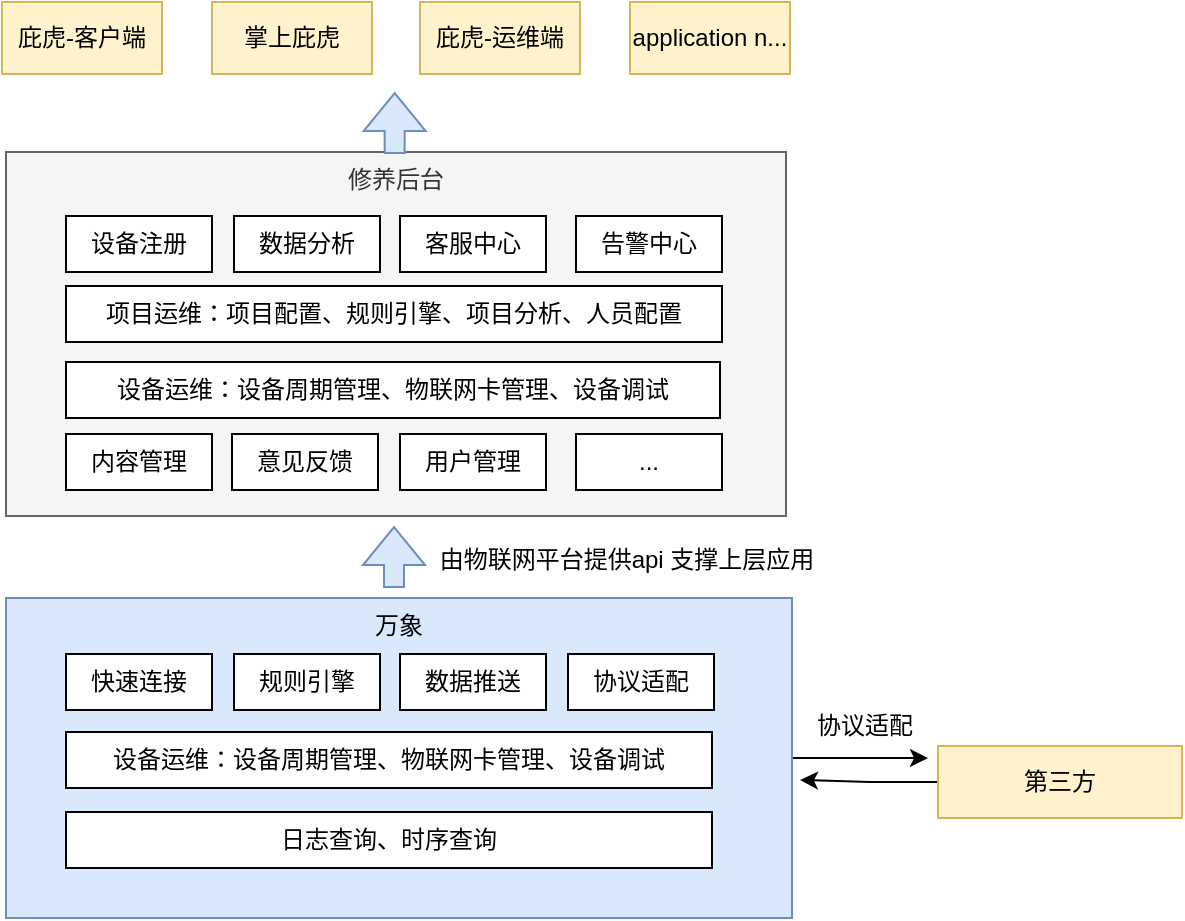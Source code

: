 <mxfile version="15.8.2" type="github">
  <diagram id="9CLesrmSoFptZDxhMz3D" name="Page-1">
    <mxGraphModel dx="983" dy="530" grid="0" gridSize="10" guides="1" tooltips="1" connect="1" arrows="1" fold="1" page="1" pageScale="1" pageWidth="827" pageHeight="1169" math="0" shadow="0">
      <root>
        <mxCell id="0" />
        <mxCell id="1" parent="0" />
        <mxCell id="JV1jPT64m68JZ7gGfdCl-6" style="edgeStyle=orthogonalEdgeStyle;rounded=0;orthogonalLoop=1;jettySize=auto;html=1;shape=flexArrow;fillColor=#dae8fc;strokeColor=#6c8ebf;" edge="1" parent="1">
          <mxGeometry relative="1" as="geometry">
            <mxPoint x="344" y="380" as="sourcePoint" />
            <mxPoint x="344" y="349" as="targetPoint" />
          </mxGeometry>
        </mxCell>
        <mxCell id="JV1jPT64m68JZ7gGfdCl-19" style="edgeStyle=orthogonalEdgeStyle;rounded=0;orthogonalLoop=1;jettySize=auto;html=1;" edge="1" parent="1" source="JV1jPT64m68JZ7gGfdCl-1">
          <mxGeometry relative="1" as="geometry">
            <mxPoint x="611" y="465" as="targetPoint" />
          </mxGeometry>
        </mxCell>
        <mxCell id="JV1jPT64m68JZ7gGfdCl-1" value="万象" style="rounded=0;whiteSpace=wrap;html=1;fillColor=#dae8fc;strokeColor=#6c8ebf;align=center;verticalAlign=top;" vertex="1" parent="1">
          <mxGeometry x="150" y="385" width="393" height="160" as="geometry" />
        </mxCell>
        <mxCell id="JV1jPT64m68JZ7gGfdCl-2" value="修养后台" style="rounded=0;whiteSpace=wrap;html=1;fillColor=#f5f5f5;strokeColor=#666666;fontColor=#333333;verticalAlign=top;" vertex="1" parent="1">
          <mxGeometry x="150" y="162" width="390" height="182" as="geometry" />
        </mxCell>
        <mxCell id="JV1jPT64m68JZ7gGfdCl-3" value="庇虎-客户端" style="rounded=0;whiteSpace=wrap;html=1;fillColor=#fff2cc;strokeColor=#d6b656;" vertex="1" parent="1">
          <mxGeometry x="148" y="87" width="80" height="36" as="geometry" />
        </mxCell>
        <mxCell id="JV1jPT64m68JZ7gGfdCl-4" value="掌上庇虎" style="rounded=0;whiteSpace=wrap;html=1;fillColor=#fff2cc;strokeColor=#d6b656;" vertex="1" parent="1">
          <mxGeometry x="253" y="87" width="80" height="36" as="geometry" />
        </mxCell>
        <mxCell id="JV1jPT64m68JZ7gGfdCl-9" style="edgeStyle=orthogonalEdgeStyle;rounded=0;orthogonalLoop=1;jettySize=auto;html=1;shape=flexArrow;fillColor=#dae8fc;strokeColor=#6c8ebf;" edge="1" parent="1">
          <mxGeometry relative="1" as="geometry">
            <mxPoint x="344.33" y="163" as="sourcePoint" />
            <mxPoint x="344.33" y="132" as="targetPoint" />
          </mxGeometry>
        </mxCell>
        <mxCell id="JV1jPT64m68JZ7gGfdCl-10" value="快速连接" style="rounded=0;whiteSpace=wrap;html=1;align=center;verticalAlign=top;" vertex="1" parent="1">
          <mxGeometry x="180" y="413" width="73" height="28" as="geometry" />
        </mxCell>
        <mxCell id="JV1jPT64m68JZ7gGfdCl-11" value="协议适配" style="rounded=0;whiteSpace=wrap;html=1;align=center;verticalAlign=top;" vertex="1" parent="1">
          <mxGeometry x="431" y="413" width="73" height="28" as="geometry" />
        </mxCell>
        <mxCell id="JV1jPT64m68JZ7gGfdCl-18" style="edgeStyle=orthogonalEdgeStyle;rounded=0;orthogonalLoop=1;jettySize=auto;html=1;" edge="1" parent="1" source="JV1jPT64m68JZ7gGfdCl-12">
          <mxGeometry relative="1" as="geometry">
            <mxPoint x="547" y="476" as="targetPoint" />
          </mxGeometry>
        </mxCell>
        <mxCell id="JV1jPT64m68JZ7gGfdCl-12" value="第三方" style="rounded=0;whiteSpace=wrap;html=1;fillColor=#fff2cc;strokeColor=#d6b656;" vertex="1" parent="1">
          <mxGeometry x="616" y="459" width="122" height="36" as="geometry" />
        </mxCell>
        <mxCell id="JV1jPT64m68JZ7gGfdCl-14" value="规则引擎" style="rounded=0;whiteSpace=wrap;html=1;align=center;verticalAlign=top;" vertex="1" parent="1">
          <mxGeometry x="264" y="413" width="73" height="28" as="geometry" />
        </mxCell>
        <mxCell id="JV1jPT64m68JZ7gGfdCl-15" value="数据推送" style="rounded=0;whiteSpace=wrap;html=1;align=center;verticalAlign=top;" vertex="1" parent="1">
          <mxGeometry x="347" y="413" width="73" height="28" as="geometry" />
        </mxCell>
        <mxCell id="JV1jPT64m68JZ7gGfdCl-16" value="设备运维：设备周期管理、物联网卡管理、设备调试" style="rounded=0;whiteSpace=wrap;html=1;align=center;verticalAlign=top;" vertex="1" parent="1">
          <mxGeometry x="180" y="452" width="323" height="28" as="geometry" />
        </mxCell>
        <mxCell id="JV1jPT64m68JZ7gGfdCl-17" value="由物联网平台提供api 支撑上层应用" style="text;html=1;strokeColor=none;fillColor=none;align=center;verticalAlign=middle;whiteSpace=wrap;rounded=0;" vertex="1" parent="1">
          <mxGeometry x="362" y="351" width="197" height="30" as="geometry" />
        </mxCell>
        <mxCell id="JV1jPT64m68JZ7gGfdCl-20" value="协议适配" style="text;html=1;strokeColor=none;fillColor=none;align=center;verticalAlign=middle;whiteSpace=wrap;rounded=0;" vertex="1" parent="1">
          <mxGeometry x="548" y="434" width="63" height="30" as="geometry" />
        </mxCell>
        <mxCell id="JV1jPT64m68JZ7gGfdCl-21" value="日志查询、时序查询" style="rounded=0;whiteSpace=wrap;html=1;align=center;verticalAlign=top;" vertex="1" parent="1">
          <mxGeometry x="180" y="492" width="323" height="28" as="geometry" />
        </mxCell>
        <mxCell id="JV1jPT64m68JZ7gGfdCl-22" value="设备注册" style="rounded=0;whiteSpace=wrap;html=1;align=center;verticalAlign=top;" vertex="1" parent="1">
          <mxGeometry x="180" y="194" width="73" height="28" as="geometry" />
        </mxCell>
        <mxCell id="JV1jPT64m68JZ7gGfdCl-23" value="项目运维：项目配置、规则引擎、项目分析、人员配置" style="rounded=0;whiteSpace=wrap;html=1;align=center;verticalAlign=top;" vertex="1" parent="1">
          <mxGeometry x="180" y="229" width="328" height="28" as="geometry" />
        </mxCell>
        <mxCell id="JV1jPT64m68JZ7gGfdCl-24" value="告警中心" style="rounded=0;whiteSpace=wrap;html=1;align=center;verticalAlign=top;" vertex="1" parent="1">
          <mxGeometry x="435" y="194" width="73" height="28" as="geometry" />
        </mxCell>
        <mxCell id="JV1jPT64m68JZ7gGfdCl-25" value="数据分析" style="rounded=0;whiteSpace=wrap;html=1;align=center;verticalAlign=top;" vertex="1" parent="1">
          <mxGeometry x="264" y="194" width="73" height="28" as="geometry" />
        </mxCell>
        <mxCell id="JV1jPT64m68JZ7gGfdCl-26" value="内容管理" style="rounded=0;whiteSpace=wrap;html=1;align=center;verticalAlign=top;" vertex="1" parent="1">
          <mxGeometry x="180" y="303" width="73" height="28" as="geometry" />
        </mxCell>
        <mxCell id="JV1jPT64m68JZ7gGfdCl-27" value="设备运维：设备周期管理、物联网卡管理、设备调试" style="rounded=0;whiteSpace=wrap;html=1;align=center;verticalAlign=top;" vertex="1" parent="1">
          <mxGeometry x="180" y="267" width="327" height="28" as="geometry" />
        </mxCell>
        <mxCell id="JV1jPT64m68JZ7gGfdCl-30" value="庇虎-运维端" style="rounded=0;whiteSpace=wrap;html=1;fillColor=#fff2cc;strokeColor=#d6b656;" vertex="1" parent="1">
          <mxGeometry x="357" y="87" width="80" height="36" as="geometry" />
        </mxCell>
        <mxCell id="JV1jPT64m68JZ7gGfdCl-31" value="application n..." style="rounded=0;whiteSpace=wrap;html=1;fillColor=#fff2cc;strokeColor=#d6b656;" vertex="1" parent="1">
          <mxGeometry x="462" y="87" width="80" height="36" as="geometry" />
        </mxCell>
        <mxCell id="JV1jPT64m68JZ7gGfdCl-32" value="用户管理" style="rounded=0;whiteSpace=wrap;html=1;align=center;verticalAlign=top;" vertex="1" parent="1">
          <mxGeometry x="347" y="303" width="73" height="28" as="geometry" />
        </mxCell>
        <mxCell id="JV1jPT64m68JZ7gGfdCl-33" value="意见反馈" style="rounded=0;whiteSpace=wrap;html=1;align=center;verticalAlign=top;" vertex="1" parent="1">
          <mxGeometry x="263" y="303" width="73" height="28" as="geometry" />
        </mxCell>
        <mxCell id="JV1jPT64m68JZ7gGfdCl-34" value="客服中心" style="rounded=0;whiteSpace=wrap;html=1;align=center;verticalAlign=top;" vertex="1" parent="1">
          <mxGeometry x="347" y="194" width="73" height="28" as="geometry" />
        </mxCell>
        <mxCell id="JV1jPT64m68JZ7gGfdCl-35" value="..." style="rounded=0;whiteSpace=wrap;html=1;align=center;verticalAlign=top;" vertex="1" parent="1">
          <mxGeometry x="435" y="303" width="73" height="28" as="geometry" />
        </mxCell>
      </root>
    </mxGraphModel>
  </diagram>
</mxfile>
